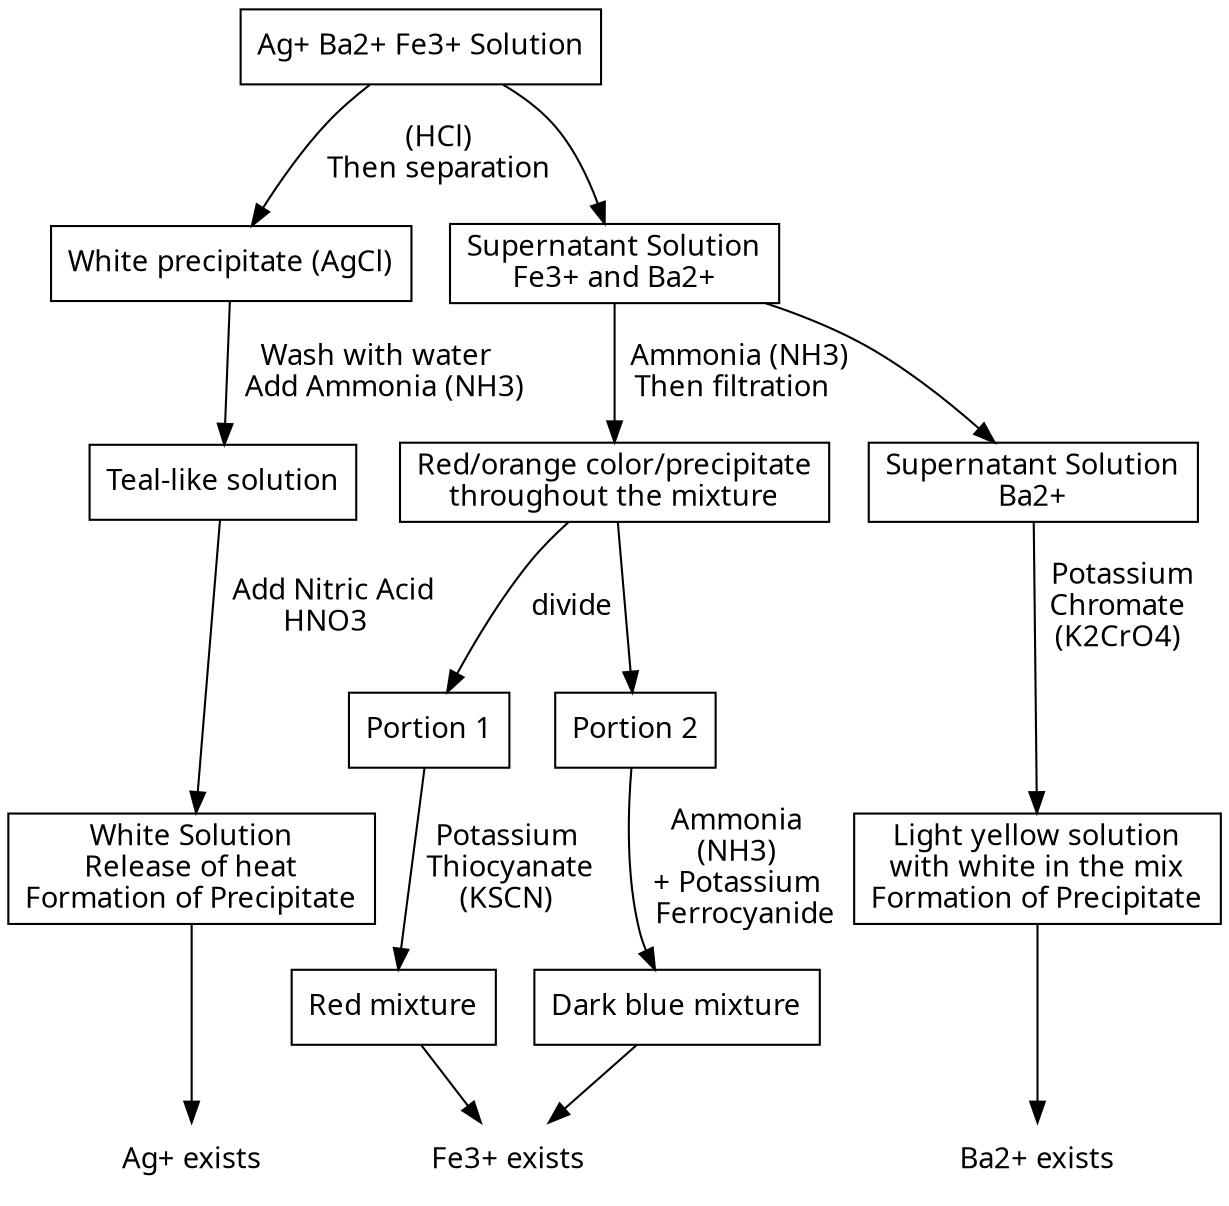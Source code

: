 digraph html {
  node [shape=record fontname="sans"];
  edge [fontname="sans"];
  og [label="Ag+ Ba2+ Fe3+ Solution"];


  ag_p [label="White precipitate (AgCl)\n"];
  ag_p_amm [label="Teal-like solution"];
  ag_p_amm_nit [label="White Solution\nRelease of heat\nFormation of Precipitate"];
  ag_x [shape="plaintext" label="Ag+ exists"];

  ag_p         -> ag_p_amm     [label="Wash with water\n  Add Ammonia (NH3)"];
  ag_p_amm     -> ag_p_amm_nit [label="  Add Nitric Acid\nHNO3"];
  ag_p_amm_nit -> ag_x;


  sup1 [label="Supernatant Solution\nFe3+ and Ba2+"];
  fe_p [label="Red/orange color/precipitate\nthroughout the mixture"];
  sup2 [label="Supernatant Solution\nBa2+"];

  sup1 -> fe_p [label="  Ammonia (NH3)\nThen filtration"];
  sup1 -> sup2;


  fe_p_1 [label="Portion 1"];
  fe_p_2 [label="Portion 2"];
  fe_p -> fe_p_1 [label="divide"];
  fe_p -> fe_p_2;

  fe_kscn [label="Red mixture"];
  fe_amm_cya [label="Dark blue mixture"];

  fe_p_1 -> fe_kscn    [label="Potassium\n Thiocyanate\n(KSCN)"];
  fe_p_2 -> fe_amm_cya [label="Ammonia\n(NH3)\n+ Potassium\n  Ferrocyanide"];

  fe_x [shape="plaintext" label="Fe3+ exists"];

  {fe_kscn fe_amm_cya} -> fe_x;


  ba_sol [label="Light yellow solution\nwith white in the mix\nFormation of Precipitate"];
  sup2 -> ba_sol [label="  Potassium\n Chromate\n (K2CrO4)"];
  ba_x [label="Ba2+ exists" shape="plaintext"];
  ba_sol -> ba_x;

  {rank=same ba_x fe_x ag_x}


  og -> ag_p [label="(HCl)\nThen separation"];
  og -> sup1;


}
